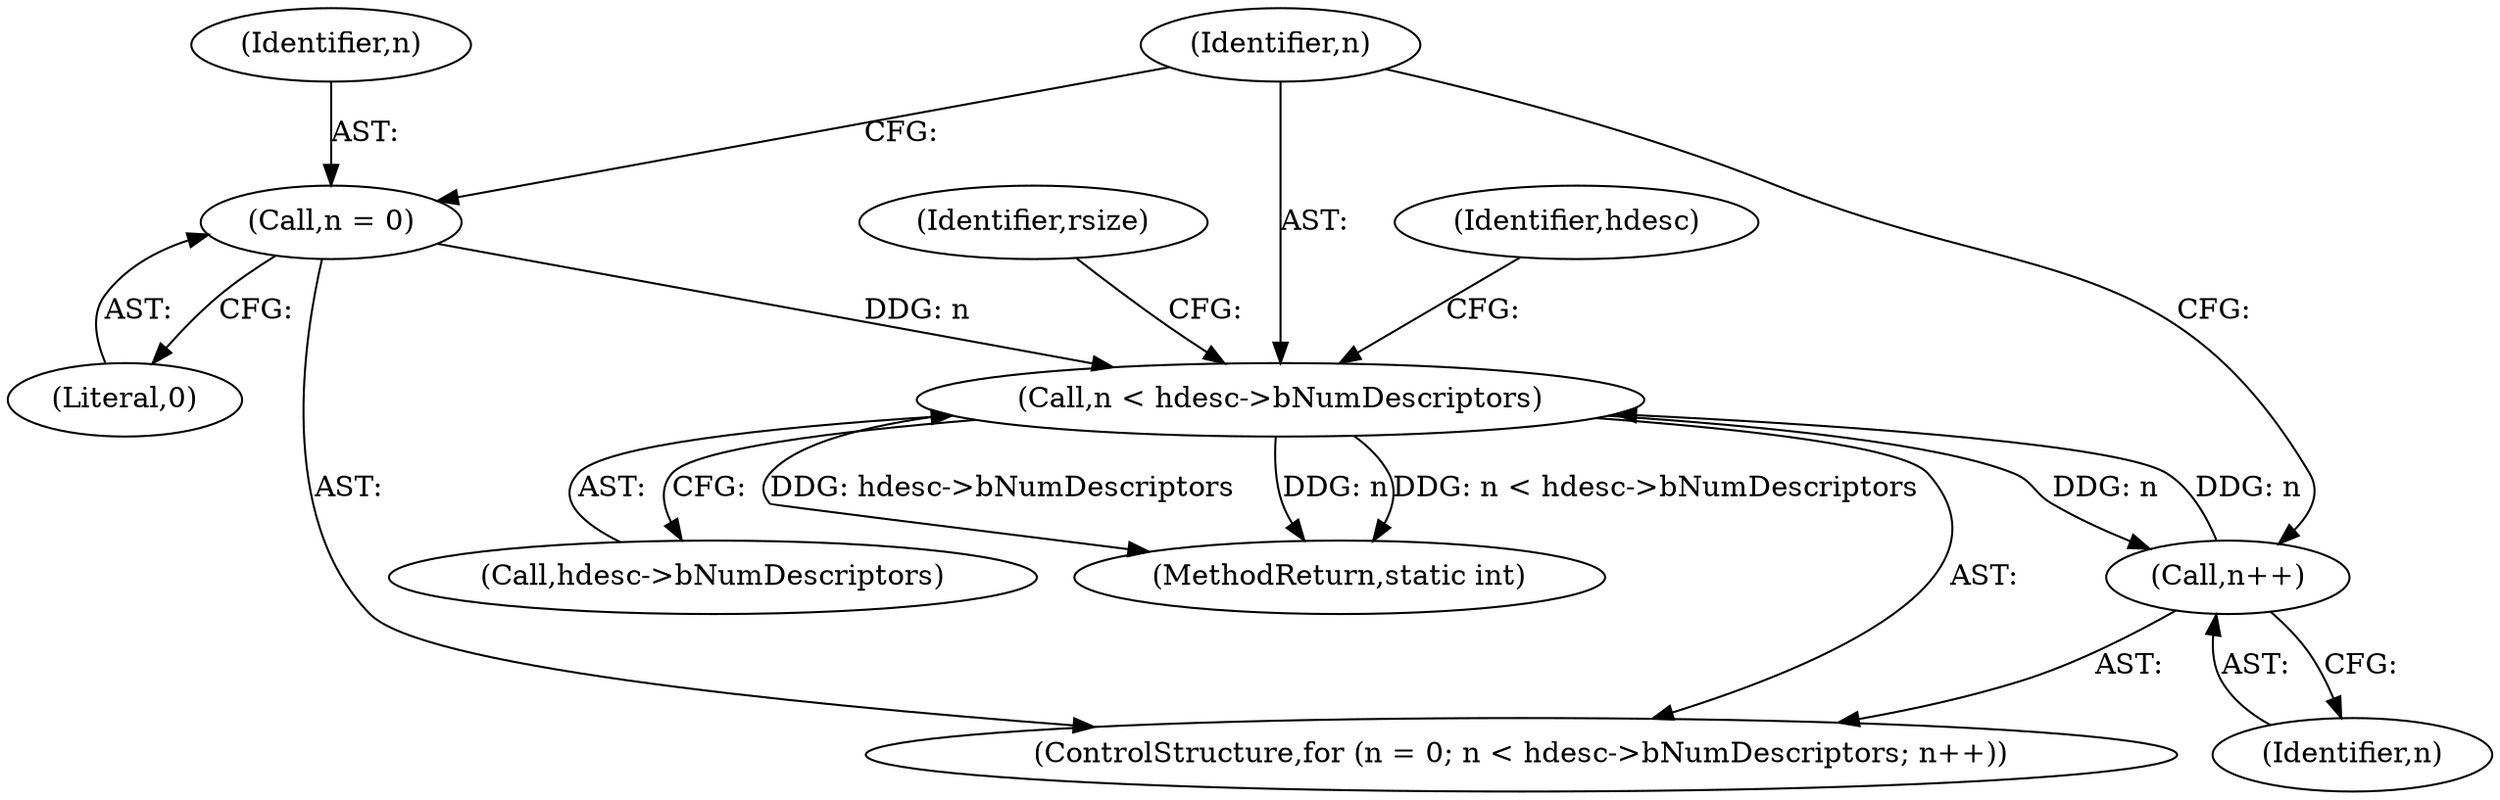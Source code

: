digraph "0_linux_f043bfc98c193c284e2cd768fefabe18ac2fed9b@pointer" {
"1000235" [label="(Call,n < hdesc->bNumDescriptors)"];
"1000232" [label="(Call,n = 0)"];
"1000240" [label="(Call,n++)"];
"1000235" [label="(Call,n < hdesc->bNumDescriptors)"];
"1000232" [label="(Call,n = 0)"];
"1000233" [label="(Identifier,n)"];
"1000237" [label="(Call,hdesc->bNumDescriptors)"];
"1000247" [label="(Identifier,hdesc)"];
"1000236" [label="(Identifier,n)"];
"1000342" [label="(MethodReturn,static int)"];
"1000241" [label="(Identifier,n)"];
"1000235" [label="(Call,n < hdesc->bNumDescriptors)"];
"1000240" [label="(Call,n++)"];
"1000234" [label="(Literal,0)"];
"1000231" [label="(ControlStructure,for (n = 0; n < hdesc->bNumDescriptors; n++))"];
"1000265" [label="(Identifier,rsize)"];
"1000235" -> "1000231"  [label="AST: "];
"1000235" -> "1000237"  [label="CFG: "];
"1000236" -> "1000235"  [label="AST: "];
"1000237" -> "1000235"  [label="AST: "];
"1000247" -> "1000235"  [label="CFG: "];
"1000265" -> "1000235"  [label="CFG: "];
"1000235" -> "1000342"  [label="DDG: hdesc->bNumDescriptors"];
"1000235" -> "1000342"  [label="DDG: n"];
"1000235" -> "1000342"  [label="DDG: n < hdesc->bNumDescriptors"];
"1000232" -> "1000235"  [label="DDG: n"];
"1000240" -> "1000235"  [label="DDG: n"];
"1000235" -> "1000240"  [label="DDG: n"];
"1000232" -> "1000231"  [label="AST: "];
"1000232" -> "1000234"  [label="CFG: "];
"1000233" -> "1000232"  [label="AST: "];
"1000234" -> "1000232"  [label="AST: "];
"1000236" -> "1000232"  [label="CFG: "];
"1000240" -> "1000231"  [label="AST: "];
"1000240" -> "1000241"  [label="CFG: "];
"1000241" -> "1000240"  [label="AST: "];
"1000236" -> "1000240"  [label="CFG: "];
}
